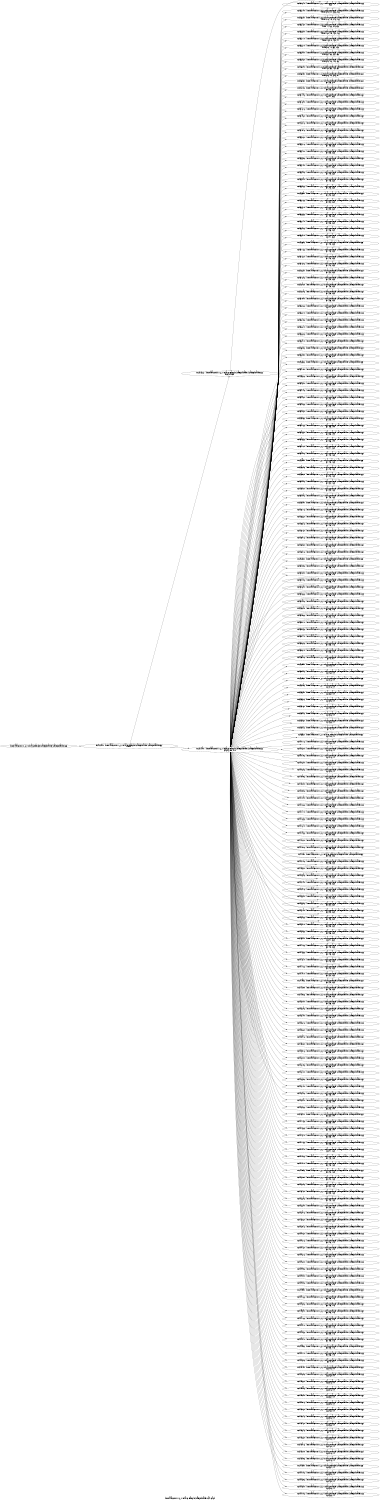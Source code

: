 digraph "/home/labaccount/11-2-17/mlsa/IG/example/SnakeAndLadder Call Graph" {
	graph [dpi=300
		rankdir=LR
		size="7.5, 10"
		label="/home/labaccount/11-2-17/mlsa/IG/example/SnakeAndLadder Call Graph"
	];

	Node0x636370238 [shape=oval, label="/home/labaccount/11-2-17/mlsa/IG/example/SnakeAndLadder/SnakeAndLadder.cpp"];
	Node0x527060824 [shape=oval, label="0x2922b90. (/home/labaccount/11-2-17/mlsa/IG/example/SnakeAndLadder/SnakeAndLadder.cpp)\nsohaib()"];
	Node0x636370238 -> Node0x527060824;
	Node0x557708556 [shape=oval, label="0x2924228. (/home/labaccount/11-2-17/mlsa/IG/example/SnakeAndLadder/SnakeAndLadder.cpp)\ndice::rolldice()"];
	Node0x527060824 -> Node0x557708556;
	Node0x259732810 [shape=oval, label="0x29244a0. (/home/labaccount/11-2-17/mlsa/IG/example/SnakeAndLadder/SnakeAndLadder.cpp)\ngraph(y, one, two)"];
	Node0x527060824 -> Node0x259732810;
	Node0x995290322 [shape=oval, label="0x2920840. (/home/labaccount/11-2-17/mlsa/IG/example/SnakeAndLadder/SnakeAndLadder.cpp)\nrand()"];
	Node0x557708556 -> Node0x995290322;
	Node0x906718683 [shape=oval, label="0x2933190. (/home/labaccount/11-2-17/mlsa/IG/example/SnakeAndLadder/SnakeAndLadder.cpp)\nladder(392, 214, 566, 286)"];
	Node0x259732810 -> Node0x906718683;
	Node0x979645021 [shape=oval, label="0x29332f0. (/home/labaccount/11-2-17/mlsa/IG/example/SnakeAndLadder/SnakeAndLadder.cpp)\nladder(218, 142, 276, 166)"];
	Node0x259732810 -> Node0x979645021;
	Node0x909037466 [shape=oval, label="0x2933450. (/home/labaccount/11-2-17/mlsa/IG/example/SnakeAndLadder/SnakeAndLadder.cpp)\nladder(44, 166, 218, 238)"];
	Node0x259732810 -> Node0x909037466;
	Node0x476818116 [shape=oval, label="0x29335b0. (/home/labaccount/11-2-17/mlsa/IG/example/SnakeAndLadder/SnakeAndLadder.cpp)\nladder(160, 190, 450, 166)"];
	Node0x259732810 -> Node0x476818116;
	Node0x344662174 [shape=oval, label="0x2933710. (/home/labaccount/11-2-17/mlsa/IG/example/SnakeAndLadder/SnakeAndLadder.cpp)\nladder(450, 70, 450, 94)"];
	Node0x259732810 -> Node0x344662174;
	Node0x466825714 [shape=oval, label="0x2933870. (/home/labaccount/11-2-17/mlsa/IG/example/SnakeAndLadder/SnakeAndLadder.cpp)\nsnake(508, 70, 556, 238)"];
	Node0x259732810 -> Node0x466825714;
	Node0x541271911 [shape=oval, label="0x29339d0. (/home/labaccount/11-2-17/mlsa/IG/example/SnakeAndLadder/SnakeAndLadder.cpp)\nsnake(334, 166, 334, 238)"];
	Node0x259732810 -> Node0x541271911;
	Node0x332335239 [shape=oval, label="0x2933b30. (/home/labaccount/11-2-17/mlsa/IG/example/SnakeAndLadder/SnakeAndLadder.cpp)\nsnake(392, 118, 102, 166)"];
	Node0x259732810 -> Node0x332335239;
	Node0x522035589 [shape=oval, label="0x2933c90. (/home/labaccount/11-2-17/mlsa/IG/example/SnakeAndLadder/SnakeAndLadder.cpp)\nsnake(450, 238, 160, 262)"];
	Node0x259732810 -> Node0x522035589;
	Node0x917260714 [shape=oval, label="0x2933df0. (/home/labaccount/11-2-17/mlsa/IG/example/SnakeAndLadder/SnakeAndLadder.cpp)\nsnake(508, 142, 508, 214)"];
	Node0x259732810 -> Node0x917260714;
	Node0x621107459 [shape=oval, label="0x2933f50. (/home/labaccount/11-2-17/mlsa/IG/example/SnakeAndLadder/SnakeAndLadder.cpp)\ncp1(515, 310)"];
	Node0x259732810 -> Node0x621107459;
	Node0x121032026 [shape=oval, label="0x29341f8. (/home/labaccount/11-2-17/mlsa/IG/example/SnakeAndLadder/SnakeAndLadder.cpp)\ncp2(515, 330)"];
	Node0x259732810 -> Node0x121032026;
	Node0x315364304 [shape=oval, label="0x29344a8. (/home/labaccount/11-2-17/mlsa/IG/example/SnakeAndLadder/SnakeAndLadder.cpp)\ncp1(44, 286)"];
	Node0x259732810 -> Node0x315364304;
	Node0x916428320 [shape=oval, label="0x2934690. (/home/labaccount/11-2-17/mlsa/IG/example/SnakeAndLadder/SnakeAndLadder.cpp)\ncp1(102, 286)"];
	Node0x259732810 -> Node0x916428320;
	Node0x314121143 [shape=oval, label="0x2934878. (/home/labaccount/11-2-17/mlsa/IG/example/SnakeAndLadder/SnakeAndLadder.cpp)\ncp1(160, 286)"];
	Node0x259732810 -> Node0x314121143;
	Node0x970849661 [shape=oval, label="0x2934a60. (/home/labaccount/11-2-17/mlsa/IG/example/SnakeAndLadder/SnakeAndLadder.cpp)\ncp1(218, 286)"];
	Node0x259732810 -> Node0x970849661;
	Node0x116936266 [shape=oval, label="0x2934c48. (/home/labaccount/11-2-17/mlsa/IG/example/SnakeAndLadder/SnakeAndLadder.cpp)\ncp1(276, 286)"];
	Node0x259732810 -> Node0x116936266;
	Node0x635147504 [shape=oval, label="0x2934e48. (/home/labaccount/11-2-17/mlsa/IG/example/SnakeAndLadder/SnakeAndLadder.cpp)\ncp1(334, 286)"];
	Node0x259732810 -> Node0x635147504;
	Node0x801978216 [shape=oval, label="0x2935030. (/home/labaccount/11-2-17/mlsa/IG/example/SnakeAndLadder/SnakeAndLadder.cpp)\ncp1(392, 286)"];
	Node0x259732810 -> Node0x801978216;
	Node0x856108059 [shape=oval, label="0x2935218. (/home/labaccount/11-2-17/mlsa/IG/example/SnakeAndLadder/SnakeAndLadder.cpp)\ncp1(450, 286)"];
	Node0x259732810 -> Node0x856108059;
	Node0x516339700 [shape=oval, label="0x2935400. (/home/labaccount/11-2-17/mlsa/IG/example/SnakeAndLadder/SnakeAndLadder.cpp)\ncp1(508, 286)"];
	Node0x259732810 -> Node0x516339700;
	Node0x591946267 [shape=oval, label="0x29355e8. (/home/labaccount/11-2-17/mlsa/IG/example/SnakeAndLadder/SnakeAndLadder.cpp)\ncp1(566, 286)"];
	Node0x259732810 -> Node0x591946267;
	Node0x605055007 [shape=oval, label="0x29357d0. (/home/labaccount/11-2-17/mlsa/IG/example/SnakeAndLadder/SnakeAndLadder.cpp)\ncp1(44, 262)"];
	Node0x259732810 -> Node0x605055007;
	Node0x101576878 [shape=oval, label="0x29359b8. (/home/labaccount/11-2-17/mlsa/IG/example/SnakeAndLadder/SnakeAndLadder.cpp)\ncp1(102, 262)"];
	Node0x259732810 -> Node0x101576878;
	Node0x334626942 [shape=oval, label="0x2935ba0. (/home/labaccount/11-2-17/mlsa/IG/example/SnakeAndLadder/SnakeAndLadder.cpp)\ncp1(160, 262)"];
	Node0x259732810 -> Node0x334626942;
	Node0x690766842 [shape=oval, label="0x2935d88. (/home/labaccount/11-2-17/mlsa/IG/example/SnakeAndLadder/SnakeAndLadder.cpp)\ncp1(218, 262)"];
	Node0x259732810 -> Node0x690766842;
	Node0x933218533 [shape=oval, label="0x2935fa0. (/home/labaccount/11-2-17/mlsa/IG/example/SnakeAndLadder/SnakeAndLadder.cpp)\ncp1(276, 262)"];
	Node0x259732810 -> Node0x933218533;
	Node0x473559044 [shape=oval, label="0x2936188. (/home/labaccount/11-2-17/mlsa/IG/example/SnakeAndLadder/SnakeAndLadder.cpp)\ncp1(334, 262)"];
	Node0x259732810 -> Node0x473559044;
	Node0x680297861 [shape=oval, label="0x2936370. (/home/labaccount/11-2-17/mlsa/IG/example/SnakeAndLadder/SnakeAndLadder.cpp)\ncp1(392, 262)"];
	Node0x259732810 -> Node0x680297861;
	Node0x517685481 [shape=oval, label="0x2936558. (/home/labaccount/11-2-17/mlsa/IG/example/SnakeAndLadder/SnakeAndLadder.cpp)\ncp1(450, 262)"];
	Node0x259732810 -> Node0x517685481;
	Node0x554219882 [shape=oval, label="0x2936740. (/home/labaccount/11-2-17/mlsa/IG/example/SnakeAndLadder/SnakeAndLadder.cpp)\ncp1(508, 262)"];
	Node0x259732810 -> Node0x554219882;
	Node0x523691705 [shape=oval, label="0x2936928. (/home/labaccount/11-2-17/mlsa/IG/example/SnakeAndLadder/SnakeAndLadder.cpp)\ncp1(566, 262)"];
	Node0x259732810 -> Node0x523691705;
	Node0x154022421 [shape=oval, label="0x2936b10. (/home/labaccount/11-2-17/mlsa/IG/example/SnakeAndLadder/SnakeAndLadder.cpp)\ncp1(44, 238)"];
	Node0x259732810 -> Node0x154022421;
	Node0x754359404 [shape=oval, label="0x2936cf8. (/home/labaccount/11-2-17/mlsa/IG/example/SnakeAndLadder/SnakeAndLadder.cpp)\ncp1(102, 238)"];
	Node0x259732810 -> Node0x754359404;
	Node0x961395789 [shape=oval, label="0x2937138. (/home/labaccount/11-2-17/mlsa/IG/example/SnakeAndLadder/SnakeAndLadder.cpp)\ncp1(160, 238)"];
	Node0x259732810 -> Node0x961395789;
	Node0x233802592 [shape=oval, label="0x2937320. (/home/labaccount/11-2-17/mlsa/IG/example/SnakeAndLadder/SnakeAndLadder.cpp)\ncp1(218, 238)"];
	Node0x259732810 -> Node0x233802592;
	Node0x509064084 [shape=oval, label="0x2937508. (/home/labaccount/11-2-17/mlsa/IG/example/SnakeAndLadder/SnakeAndLadder.cpp)\ncp1(276, 238)"];
	Node0x259732810 -> Node0x509064084;
	Node0x416022588 [shape=oval, label="0x29376f0. (/home/labaccount/11-2-17/mlsa/IG/example/SnakeAndLadder/SnakeAndLadder.cpp)\ncp1(334, 238)"];
	Node0x259732810 -> Node0x416022588;
	Node0x419411574 [shape=oval, label="0x29378d8. (/home/labaccount/11-2-17/mlsa/IG/example/SnakeAndLadder/SnakeAndLadder.cpp)\ncp1(392, 238)"];
	Node0x259732810 -> Node0x419411574;
	Node0x613190354 [shape=oval, label="0x2937ac0. (/home/labaccount/11-2-17/mlsa/IG/example/SnakeAndLadder/SnakeAndLadder.cpp)\ncp1(450, 238)"];
	Node0x259732810 -> Node0x613190354;
	Node0x130081862 [shape=oval, label="0x2937ca8. (/home/labaccount/11-2-17/mlsa/IG/example/SnakeAndLadder/SnakeAndLadder.cpp)\ncp1(508, 238)"];
	Node0x259732810 -> Node0x130081862;
	Node0x481063063 [shape=oval, label="0x2937e90. (/home/labaccount/11-2-17/mlsa/IG/example/SnakeAndLadder/SnakeAndLadder.cpp)\ncp1(566, 238)"];
	Node0x259732810 -> Node0x481063063;
	Node0x242574535 [shape=oval, label="0x2938088. (/home/labaccount/11-2-17/mlsa/IG/example/SnakeAndLadder/SnakeAndLadder.cpp)\ncp1(44, 214)"];
	Node0x259732810 -> Node0x242574535;
	Node0x845558742 [shape=oval, label="0x2938270. (/home/labaccount/11-2-17/mlsa/IG/example/SnakeAndLadder/SnakeAndLadder.cpp)\ncp1(102, 214)"];
	Node0x259732810 -> Node0x845558742;
	Node0x244070376 [shape=oval, label="0x2938458. (/home/labaccount/11-2-17/mlsa/IG/example/SnakeAndLadder/SnakeAndLadder.cpp)\ncp1(160, 214)"];
	Node0x259732810 -> Node0x244070376;
	Node0x759612516 [shape=oval, label="0x2938640. (/home/labaccount/11-2-17/mlsa/IG/example/SnakeAndLadder/SnakeAndLadder.cpp)\ncp1(218, 214)"];
	Node0x259732810 -> Node0x759612516;
	Node0x332117933 [shape=oval, label="0x2938828. (/home/labaccount/11-2-17/mlsa/IG/example/SnakeAndLadder/SnakeAndLadder.cpp)\ncp1(276, 214)"];
	Node0x259732810 -> Node0x332117933;
	Node0x450652843 [shape=oval, label="0x2938a10. (/home/labaccount/11-2-17/mlsa/IG/example/SnakeAndLadder/SnakeAndLadder.cpp)\ncp1(334, 214)"];
	Node0x259732810 -> Node0x450652843;
	Node0x532328949 [shape=oval, label="0x2938bf8. (/home/labaccount/11-2-17/mlsa/IG/example/SnakeAndLadder/SnakeAndLadder.cpp)\ncp1(392, 214)"];
	Node0x259732810 -> Node0x532328949;
	Node0x538664021 [shape=oval, label="0x2938de0. (/home/labaccount/11-2-17/mlsa/IG/example/SnakeAndLadder/SnakeAndLadder.cpp)\ncp1(450, 214)"];
	Node0x259732810 -> Node0x538664021;
	Node0x351038092 [shape=oval, label="0x2938fc8. (/home/labaccount/11-2-17/mlsa/IG/example/SnakeAndLadder/SnakeAndLadder.cpp)\ncp1(508, 214)"];
	Node0x259732810 -> Node0x351038092;
	Node0x718531387 [shape=oval, label="0x29391e0. (/home/labaccount/11-2-17/mlsa/IG/example/SnakeAndLadder/SnakeAndLadder.cpp)\ncp1(566, 214)"];
	Node0x259732810 -> Node0x718531387;
	Node0x694225776 [shape=oval, label="0x29393c8. (/home/labaccount/11-2-17/mlsa/IG/example/SnakeAndLadder/SnakeAndLadder.cpp)\ncp1(44, 190)"];
	Node0x259732810 -> Node0x694225776;
	Node0x684657808 [shape=oval, label="0x29395b0. (/home/labaccount/11-2-17/mlsa/IG/example/SnakeAndLadder/SnakeAndLadder.cpp)\ncp1(102, 190)"];
	Node0x259732810 -> Node0x684657808;
	Node0x414919856 [shape=oval, label="0x2939798. (/home/labaccount/11-2-17/mlsa/IG/example/SnakeAndLadder/SnakeAndLadder.cpp)\ncp1(160, 190)"];
	Node0x259732810 -> Node0x414919856;
	Node0x273050299 [shape=oval, label="0x2939980. (/home/labaccount/11-2-17/mlsa/IG/example/SnakeAndLadder/SnakeAndLadder.cpp)\ncp1(218, 190)"];
	Node0x259732810 -> Node0x273050299;
	Node0x708923020 [shape=oval, label="0x2939b68. (/home/labaccount/11-2-17/mlsa/IG/example/SnakeAndLadder/SnakeAndLadder.cpp)\ncp1(276, 190)"];
	Node0x259732810 -> Node0x708923020;
	Node0x677328244 [shape=oval, label="0x2939d50. (/home/labaccount/11-2-17/mlsa/IG/example/SnakeAndLadder/SnakeAndLadder.cpp)\ncp1(334, 190)"];
	Node0x259732810 -> Node0x677328244;
	Node0x434712278 [shape=oval, label="0x2939f38. (/home/labaccount/11-2-17/mlsa/IG/example/SnakeAndLadder/SnakeAndLadder.cpp)\ncp1(392, 190)"];
	Node0x259732810 -> Node0x434712278;
	Node0x576185093 [shape=oval, label="0x293a168. (/home/labaccount/11-2-17/mlsa/IG/example/SnakeAndLadder/SnakeAndLadder.cpp)\ncp1(450, 190)"];
	Node0x259732810 -> Node0x576185093;
	Node0x833089935 [shape=oval, label="0x293a350. (/home/labaccount/11-2-17/mlsa/IG/example/SnakeAndLadder/SnakeAndLadder.cpp)\ncp1(508, 190)"];
	Node0x259732810 -> Node0x833089935;
	Node0x166362002 [shape=oval, label="0x293a538. (/home/labaccount/11-2-17/mlsa/IG/example/SnakeAndLadder/SnakeAndLadder.cpp)\ncp1(566, 190)"];
	Node0x259732810 -> Node0x166362002;
	Node0x679797477 [shape=oval, label="0x293a720. (/home/labaccount/11-2-17/mlsa/IG/example/SnakeAndLadder/SnakeAndLadder.cpp)\ncp1(44, 166)"];
	Node0x259732810 -> Node0x679797477;
	Node0x261831105 [shape=oval, label="0x293a908. (/home/labaccount/11-2-17/mlsa/IG/example/SnakeAndLadder/SnakeAndLadder.cpp)\ncp1(102, 166)"];
	Node0x259732810 -> Node0x261831105;
	Node0x678639866 [shape=oval, label="0x293aaf0. (/home/labaccount/11-2-17/mlsa/IG/example/SnakeAndLadder/SnakeAndLadder.cpp)\ncp1(160, 166)"];
	Node0x259732810 -> Node0x678639866;
	Node0x771474924 [shape=oval, label="0x293acd8. (/home/labaccount/11-2-17/mlsa/IG/example/SnakeAndLadder/SnakeAndLadder.cpp)\ncp1(218, 166)"];
	Node0x259732810 -> Node0x771474924;
	Node0x359261469 [shape=oval, label="0x293aec0. (/home/labaccount/11-2-17/mlsa/IG/example/SnakeAndLadder/SnakeAndLadder.cpp)\ncp1(276, 166)"];
	Node0x259732810 -> Node0x359261469;
	Node0x576899221 [shape=oval, label="0x293b9d8. (/home/labaccount/11-2-17/mlsa/IG/example/SnakeAndLadder/SnakeAndLadder.cpp)\ncp1(334, 166)"];
	Node0x259732810 -> Node0x576899221;
	Node0x858000790 [shape=oval, label="0x293bbc0. (/home/labaccount/11-2-17/mlsa/IG/example/SnakeAndLadder/SnakeAndLadder.cpp)\ncp1(392, 166)"];
	Node0x259732810 -> Node0x858000790;
	Node0x592861230 [shape=oval, label="0x293bda8. (/home/labaccount/11-2-17/mlsa/IG/example/SnakeAndLadder/SnakeAndLadder.cpp)\ncp1(450, 166)"];
	Node0x259732810 -> Node0x592861230;
	Node0x673832166 [shape=oval, label="0x293bf90. (/home/labaccount/11-2-17/mlsa/IG/example/SnakeAndLadder/SnakeAndLadder.cpp)\ncp1(508, 166)"];
	Node0x259732810 -> Node0x673832166;
	Node0x235474259 [shape=oval, label="0x293c178. (/home/labaccount/11-2-17/mlsa/IG/example/SnakeAndLadder/SnakeAndLadder.cpp)\ncp1(566, 166)"];
	Node0x259732810 -> Node0x235474259;
	Node0x115690784 [shape=oval, label="0x293c360. (/home/labaccount/11-2-17/mlsa/IG/example/SnakeAndLadder/SnakeAndLadder.cpp)\ncp1(44, 142)"];
	Node0x259732810 -> Node0x115690784;
	Node0x613764309 [shape=oval, label="0x293c548. (/home/labaccount/11-2-17/mlsa/IG/example/SnakeAndLadder/SnakeAndLadder.cpp)\ncp1(102, 142)"];
	Node0x259732810 -> Node0x613764309;
	Node0x311924194 [shape=oval, label="0x293c730. (/home/labaccount/11-2-17/mlsa/IG/example/SnakeAndLadder/SnakeAndLadder.cpp)\ncp1(160, 142)"];
	Node0x259732810 -> Node0x311924194;
	Node0x304247973 [shape=oval, label="0x293c918. (/home/labaccount/11-2-17/mlsa/IG/example/SnakeAndLadder/SnakeAndLadder.cpp)\ncp1(218, 142)"];
	Node0x259732810 -> Node0x304247973;
	Node0x576197164 [shape=oval, label="0x293cb30. (/home/labaccount/11-2-17/mlsa/IG/example/SnakeAndLadder/SnakeAndLadder.cpp)\ncp1(276, 142)"];
	Node0x259732810 -> Node0x576197164;
	Node0x702219464 [shape=oval, label="0x293cd18. (/home/labaccount/11-2-17/mlsa/IG/example/SnakeAndLadder/SnakeAndLadder.cpp)\ncp1(334, 142)"];
	Node0x259732810 -> Node0x702219464;
	Node0x223278752 [shape=oval, label="0x293cf00. (/home/labaccount/11-2-17/mlsa/IG/example/SnakeAndLadder/SnakeAndLadder.cpp)\ncp1(392, 142)"];
	Node0x259732810 -> Node0x223278752;
	Node0x686016059 [shape=oval, label="0x293d0e8. (/home/labaccount/11-2-17/mlsa/IG/example/SnakeAndLadder/SnakeAndLadder.cpp)\ncp1(450, 142)"];
	Node0x259732810 -> Node0x686016059;
	Node0x920240986 [shape=oval, label="0x293d2d0. (/home/labaccount/11-2-17/mlsa/IG/example/SnakeAndLadder/SnakeAndLadder.cpp)\ncp1(508, 142)"];
	Node0x259732810 -> Node0x920240986;
	Node0x297941312 [shape=oval, label="0x293d4b8. (/home/labaccount/11-2-17/mlsa/IG/example/SnakeAndLadder/SnakeAndLadder.cpp)\ncp1(566, 142)"];
	Node0x259732810 -> Node0x297941312;
	Node0x794934741 [shape=oval, label="0x293d6a0. (/home/labaccount/11-2-17/mlsa/IG/example/SnakeAndLadder/SnakeAndLadder.cpp)\ncp1(44, 118)"];
	Node0x259732810 -> Node0x794934741;
	Node0x428892895 [shape=oval, label="0x293d888. (/home/labaccount/11-2-17/mlsa/IG/example/SnakeAndLadder/SnakeAndLadder.cpp)\ncp1(102, 118)"];
	Node0x259732810 -> Node0x428892895;
	Node0x870766881 [shape=oval, label="0x293dab8. (/home/labaccount/11-2-17/mlsa/IG/example/SnakeAndLadder/SnakeAndLadder.cpp)\ncp1(160, 118)"];
	Node0x259732810 -> Node0x870766881;
	Node0x603043400 [shape=oval, label="0x293dca0. (/home/labaccount/11-2-17/mlsa/IG/example/SnakeAndLadder/SnakeAndLadder.cpp)\ncp1(218, 118)"];
	Node0x259732810 -> Node0x603043400;
	Node0x756807425 [shape=oval, label="0x293de88. (/home/labaccount/11-2-17/mlsa/IG/example/SnakeAndLadder/SnakeAndLadder.cpp)\ncp1(276, 118)"];
	Node0x259732810 -> Node0x756807425;
	Node0x659331758 [shape=oval, label="0x293e070. (/home/labaccount/11-2-17/mlsa/IG/example/SnakeAndLadder/SnakeAndLadder.cpp)\ncp1(334, 118)"];
	Node0x259732810 -> Node0x659331758;
	Node0x391915436 [shape=oval, label="0x293e258. (/home/labaccount/11-2-17/mlsa/IG/example/SnakeAndLadder/SnakeAndLadder.cpp)\ncp1(392, 118)"];
	Node0x259732810 -> Node0x391915436;
	Node0x611724699 [shape=oval, label="0x293e440. (/home/labaccount/11-2-17/mlsa/IG/example/SnakeAndLadder/SnakeAndLadder.cpp)\ncp1(450, 118)"];
	Node0x259732810 -> Node0x611724699;
	Node0x395058388 [shape=oval, label="0x293e628. (/home/labaccount/11-2-17/mlsa/IG/example/SnakeAndLadder/SnakeAndLadder.cpp)\ncp1(508, 118)"];
	Node0x259732810 -> Node0x395058388;
	Node0x112591290 [shape=oval, label="0x293e810. (/home/labaccount/11-2-17/mlsa/IG/example/SnakeAndLadder/SnakeAndLadder.cpp)\ncp1(566, 118)"];
	Node0x259732810 -> Node0x112591290;
	Node0x849914899 [shape=oval, label="0x293ea08. (/home/labaccount/11-2-17/mlsa/IG/example/SnakeAndLadder/SnakeAndLadder.cpp)\ncp1(44, 94)"];
	Node0x259732810 -> Node0x849914899;
	Node0x565083554 [shape=oval, label="0x293ebf0. (/home/labaccount/11-2-17/mlsa/IG/example/SnakeAndLadder/SnakeAndLadder.cpp)\ncp1(102, 94)"];
	Node0x259732810 -> Node0x565083554;
	Node0x881731546 [shape=oval, label="0x293edd8. (/home/labaccount/11-2-17/mlsa/IG/example/SnakeAndLadder/SnakeAndLadder.cpp)\ncp1(160, 94)"];
	Node0x259732810 -> Node0x881731546;
	Node0x525047688 [shape=oval, label="0x293efc0. (/home/labaccount/11-2-17/mlsa/IG/example/SnakeAndLadder/SnakeAndLadder.cpp)\ncp1(218, 94)"];
	Node0x259732810 -> Node0x525047688;
	Node0x715498134 [shape=oval, label="0x293f1a8. (/home/labaccount/11-2-17/mlsa/IG/example/SnakeAndLadder/SnakeAndLadder.cpp)\ncp1(276, 94)"];
	Node0x259732810 -> Node0x715498134;
	Node0x308975770 [shape=oval, label="0x293f390. (/home/labaccount/11-2-17/mlsa/IG/example/SnakeAndLadder/SnakeAndLadder.cpp)\ncp1(334, 94)"];
	Node0x259732810 -> Node0x308975770;
	Node0x169336043 [shape=oval, label="0x293f578. (/home/labaccount/11-2-17/mlsa/IG/example/SnakeAndLadder/SnakeAndLadder.cpp)\ncp1(392, 94)"];
	Node0x259732810 -> Node0x169336043;
	Node0x919754336 [shape=oval, label="0x293f760. (/home/labaccount/11-2-17/mlsa/IG/example/SnakeAndLadder/SnakeAndLadder.cpp)\ncp1(450, 94)"];
	Node0x259732810 -> Node0x919754336;
	Node0x836987871 [shape=oval, label="0x293f948. (/home/labaccount/11-2-17/mlsa/IG/example/SnakeAndLadder/SnakeAndLadder.cpp)\ncp1(508, 94)"];
	Node0x259732810 -> Node0x836987871;
	Node0x979380944 [shape=oval, label="0x293fb60. (/home/labaccount/11-2-17/mlsa/IG/example/SnakeAndLadder/SnakeAndLadder.cpp)\ncp1(566, 94)"];
	Node0x259732810 -> Node0x979380944;
	Node0x638095256 [shape=oval, label="0x293fd48. (/home/labaccount/11-2-17/mlsa/IG/example/SnakeAndLadder/SnakeAndLadder.cpp)\ncp1(44, 70)"];
	Node0x259732810 -> Node0x638095256;
	Node0x150321174 [shape=oval, label="0x293ff30. (/home/labaccount/11-2-17/mlsa/IG/example/SnakeAndLadder/SnakeAndLadder.cpp)\ncp1(102, 70)"];
	Node0x259732810 -> Node0x150321174;
	Node0x648726348 [shape=oval, label="0x2940118. (/home/labaccount/11-2-17/mlsa/IG/example/SnakeAndLadder/SnakeAndLadder.cpp)\ncp1(160, 70)"];
	Node0x259732810 -> Node0x648726348;
	Node0x392538029 [shape=oval, label="0x2940300. (/home/labaccount/11-2-17/mlsa/IG/example/SnakeAndLadder/SnakeAndLadder.cpp)\ncp1(218, 70)"];
	Node0x259732810 -> Node0x392538029;
	Node0x553619289 [shape=oval, label="0x29404e8. (/home/labaccount/11-2-17/mlsa/IG/example/SnakeAndLadder/SnakeAndLadder.cpp)\ncp1(276, 70)"];
	Node0x259732810 -> Node0x553619289;
	Node0x978091764 [shape=oval, label="0x29406d0. (/home/labaccount/11-2-17/mlsa/IG/example/SnakeAndLadder/SnakeAndLadder.cpp)\ncp1(334, 70)"];
	Node0x259732810 -> Node0x978091764;
	Node0x868627257 [shape=oval, label="0x29408b8. (/home/labaccount/11-2-17/mlsa/IG/example/SnakeAndLadder/SnakeAndLadder.cpp)\ncp1(392, 70)"];
	Node0x259732810 -> Node0x868627257;
	Node0x117426217 [shape=oval, label="0x2940ae8. (/home/labaccount/11-2-17/mlsa/IG/example/SnakeAndLadder/SnakeAndLadder.cpp)\ncp1(450, 70)"];
	Node0x259732810 -> Node0x117426217;
	Node0x507440477 [shape=oval, label="0x2940cd0. (/home/labaccount/11-2-17/mlsa/IG/example/SnakeAndLadder/SnakeAndLadder.cpp)\ncp1(508, 70)"];
	Node0x259732810 -> Node0x507440477;
	Node0x346389601 [shape=oval, label="0x2940eb8. (/home/labaccount/11-2-17/mlsa/IG/example/SnakeAndLadder/SnakeAndLadder.cpp)\ncp1(566, 70)"];
	Node0x259732810 -> Node0x346389601;
	Node0x846350143 [shape=oval, label="0x29410a0. (/home/labaccount/11-2-17/mlsa/IG/example/SnakeAndLadder/SnakeAndLadder.cpp)\ncp2(44, 286)"];
	Node0x259732810 -> Node0x846350143;
	Node0x388765244 [shape=oval, label="0x2941288. (/home/labaccount/11-2-17/mlsa/IG/example/SnakeAndLadder/SnakeAndLadder.cpp)\ncp2(102, 286)"];
	Node0x259732810 -> Node0x388765244;
	Node0x363225061 [shape=oval, label="0x2941470. (/home/labaccount/11-2-17/mlsa/IG/example/SnakeAndLadder/SnakeAndLadder.cpp)\ncp2(160, 286)"];
	Node0x259732810 -> Node0x363225061;
	Node0x568454607 [shape=oval, label="0x2941658. (/home/labaccount/11-2-17/mlsa/IG/example/SnakeAndLadder/SnakeAndLadder.cpp)\ncp2(218, 286)"];
	Node0x259732810 -> Node0x568454607;
	Node0x981108371 [shape=oval, label="0x2941840. (/home/labaccount/11-2-17/mlsa/IG/example/SnakeAndLadder/SnakeAndLadder.cpp)\ncp2(276, 286)"];
	Node0x259732810 -> Node0x981108371;
	Node0x903822161 [shape=oval, label="0x2941a38. (/home/labaccount/11-2-17/mlsa/IG/example/SnakeAndLadder/SnakeAndLadder.cpp)\ncp2(334, 286)"];
	Node0x259732810 -> Node0x903822161;
	Node0x814533792 [shape=oval, label="0x2941c20. (/home/labaccount/11-2-17/mlsa/IG/example/SnakeAndLadder/SnakeAndLadder.cpp)\ncp2(392, 286)"];
	Node0x259732810 -> Node0x814533792;
	Node0x825730532 [shape=oval, label="0x2941e08. (/home/labaccount/11-2-17/mlsa/IG/example/SnakeAndLadder/SnakeAndLadder.cpp)\ncp2(450, 286)"];
	Node0x259732810 -> Node0x825730532;
	Node0x631526936 [shape=oval, label="0x2941ff0. (/home/labaccount/11-2-17/mlsa/IG/example/SnakeAndLadder/SnakeAndLadder.cpp)\ncp2(508, 286)"];
	Node0x259732810 -> Node0x631526936;
	Node0x163792655 [shape=oval, label="0x29421d8. (/home/labaccount/11-2-17/mlsa/IG/example/SnakeAndLadder/SnakeAndLadder.cpp)\ncp2(566, 286)"];
	Node0x259732810 -> Node0x163792655;
	Node0x823016110 [shape=oval, label="0x29423c0. (/home/labaccount/11-2-17/mlsa/IG/example/SnakeAndLadder/SnakeAndLadder.cpp)\ncp2(44, 262)"];
	Node0x259732810 -> Node0x823016110;
	Node0x120331589 [shape=oval, label="0x29425a8. (/home/labaccount/11-2-17/mlsa/IG/example/SnakeAndLadder/SnakeAndLadder.cpp)\ncp2(102, 262)"];
	Node0x259732810 -> Node0x120331589;
	Node0x801950298 [shape=oval, label="0x2942790. (/home/labaccount/11-2-17/mlsa/IG/example/SnakeAndLadder/SnakeAndLadder.cpp)\ncp2(160, 262)"];
	Node0x259732810 -> Node0x801950298;
	Node0x234323958 [shape=oval, label="0x2942978. (/home/labaccount/11-2-17/mlsa/IG/example/SnakeAndLadder/SnakeAndLadder.cpp)\ncp2(218, 262)"];
	Node0x259732810 -> Node0x234323958;
	Node0x315411985 [shape=oval, label="0x29433d0. (/home/labaccount/11-2-17/mlsa/IG/example/SnakeAndLadder/SnakeAndLadder.cpp)\ncp2(276, 262)"];
	Node0x259732810 -> Node0x315411985;
	Node0x639013725 [shape=oval, label="0x29435b8. (/home/labaccount/11-2-17/mlsa/IG/example/SnakeAndLadder/SnakeAndLadder.cpp)\ncp2(334, 262)"];
	Node0x259732810 -> Node0x639013725;
	Node0x302316714 [shape=oval, label="0x29437a0. (/home/labaccount/11-2-17/mlsa/IG/example/SnakeAndLadder/SnakeAndLadder.cpp)\ncp2(392, 262)"];
	Node0x259732810 -> Node0x302316714;
	Node0x916770081 [shape=oval, label="0x2943988. (/home/labaccount/11-2-17/mlsa/IG/example/SnakeAndLadder/SnakeAndLadder.cpp)\ncp2(450, 262)"];
	Node0x259732810 -> Node0x916770081;
	Node0x351979626 [shape=oval, label="0x2943b70. (/home/labaccount/11-2-17/mlsa/IG/example/SnakeAndLadder/SnakeAndLadder.cpp)\ncp2(508, 262)"];
	Node0x259732810 -> Node0x351979626;
	Node0x964592457 [shape=oval, label="0x2943d58. (/home/labaccount/11-2-17/mlsa/IG/example/SnakeAndLadder/SnakeAndLadder.cpp)\ncp2(566, 262)"];
	Node0x259732810 -> Node0x964592457;
	Node0x218865429 [shape=oval, label="0x2943f40. (/home/labaccount/11-2-17/mlsa/IG/example/SnakeAndLadder/SnakeAndLadder.cpp)\ncp2(44, 238)"];
	Node0x259732810 -> Node0x218865429;
	Node0x561617137 [shape=oval, label="0x2944128. (/home/labaccount/11-2-17/mlsa/IG/example/SnakeAndLadder/SnakeAndLadder.cpp)\ncp2(102, 238)"];
	Node0x259732810 -> Node0x561617137;
	Node0x678938690 [shape=oval, label="0x2944358. (/home/labaccount/11-2-17/mlsa/IG/example/SnakeAndLadder/SnakeAndLadder.cpp)\ncp2(160, 238)"];
	Node0x259732810 -> Node0x678938690;
	Node0x914830374 [shape=oval, label="0x2944540. (/home/labaccount/11-2-17/mlsa/IG/example/SnakeAndLadder/SnakeAndLadder.cpp)\ncp2(218, 238)"];
	Node0x259732810 -> Node0x914830374;
	Node0x927043026 [shape=oval, label="0x2944728. (/home/labaccount/11-2-17/mlsa/IG/example/SnakeAndLadder/SnakeAndLadder.cpp)\ncp2(276, 238)"];
	Node0x259732810 -> Node0x927043026;
	Node0x838594490 [shape=oval, label="0x2944910. (/home/labaccount/11-2-17/mlsa/IG/example/SnakeAndLadder/SnakeAndLadder.cpp)\ncp2(334, 238)"];
	Node0x259732810 -> Node0x838594490;
	Node0x419926766 [shape=oval, label="0x2944af8. (/home/labaccount/11-2-17/mlsa/IG/example/SnakeAndLadder/SnakeAndLadder.cpp)\ncp2(392, 238)"];
	Node0x259732810 -> Node0x419926766;
	Node0x535539488 [shape=oval, label="0x2944ce0. (/home/labaccount/11-2-17/mlsa/IG/example/SnakeAndLadder/SnakeAndLadder.cpp)\ncp2(450, 238)"];
	Node0x259732810 -> Node0x535539488;
	Node0x624504347 [shape=oval, label="0x2944ec8. (/home/labaccount/11-2-17/mlsa/IG/example/SnakeAndLadder/SnakeAndLadder.cpp)\ncp2(508, 238)"];
	Node0x259732810 -> Node0x624504347;
	Node0x347238545 [shape=oval, label="0x29450b0. (/home/labaccount/11-2-17/mlsa/IG/example/SnakeAndLadder/SnakeAndLadder.cpp)\ncp2(566, 238)"];
	Node0x259732810 -> Node0x347238545;
	Node0x942326998 [shape=oval, label="0x29452a8. (/home/labaccount/11-2-17/mlsa/IG/example/SnakeAndLadder/SnakeAndLadder.cpp)\ncp2(44, 214)"];
	Node0x259732810 -> Node0x942326998;
	Node0x999473793 [shape=oval, label="0x2945490. (/home/labaccount/11-2-17/mlsa/IG/example/SnakeAndLadder/SnakeAndLadder.cpp)\ncp2(102, 214)"];
	Node0x259732810 -> Node0x999473793;
	Node0x842506184 [shape=oval, label="0x2945678. (/home/labaccount/11-2-17/mlsa/IG/example/SnakeAndLadder/SnakeAndLadder.cpp)\ncp2(160, 214)"];
	Node0x259732810 -> Node0x842506184;
	Node0x494170693 [shape=oval, label="0x2945860. (/home/labaccount/11-2-17/mlsa/IG/example/SnakeAndLadder/SnakeAndLadder.cpp)\ncp2(218, 214)"];
	Node0x259732810 -> Node0x494170693;
	Node0x593110703 [shape=oval, label="0x2945a48. (/home/labaccount/11-2-17/mlsa/IG/example/SnakeAndLadder/SnakeAndLadder.cpp)\ncp2(276, 214)"];
	Node0x259732810 -> Node0x593110703;
	Node0x846966971 [shape=oval, label="0x2945c30. (/home/labaccount/11-2-17/mlsa/IG/example/SnakeAndLadder/SnakeAndLadder.cpp)\ncp2(334, 214)"];
	Node0x259732810 -> Node0x846966971;
	Node0x587951841 [shape=oval, label="0x2945e18. (/home/labaccount/11-2-17/mlsa/IG/example/SnakeAndLadder/SnakeAndLadder.cpp)\ncp2(392, 214)"];
	Node0x259732810 -> Node0x587951841;
	Node0x893648228 [shape=oval, label="0x2946000. (/home/labaccount/11-2-17/mlsa/IG/example/SnakeAndLadder/SnakeAndLadder.cpp)\ncp2(450, 214)"];
	Node0x259732810 -> Node0x893648228;
	Node0x896825639 [shape=oval, label="0x29461e8. (/home/labaccount/11-2-17/mlsa/IG/example/SnakeAndLadder/SnakeAndLadder.cpp)\ncp2(508, 214)"];
	Node0x259732810 -> Node0x896825639;
	Node0x248076852 [shape=oval, label="0x2946400. (/home/labaccount/11-2-17/mlsa/IG/example/SnakeAndLadder/SnakeAndLadder.cpp)\ncp2(566, 214)"];
	Node0x259732810 -> Node0x248076852;
	Node0x949027196 [shape=oval, label="0x29465e8. (/home/labaccount/11-2-17/mlsa/IG/example/SnakeAndLadder/SnakeAndLadder.cpp)\ncp2(44, 190)"];
	Node0x259732810 -> Node0x949027196;
	Node0x264829689 [shape=oval, label="0x29467d0. (/home/labaccount/11-2-17/mlsa/IG/example/SnakeAndLadder/SnakeAndLadder.cpp)\ncp2(102, 190)"];
	Node0x259732810 -> Node0x264829689;
	Node0x902333977 [shape=oval, label="0x29469b8. (/home/labaccount/11-2-17/mlsa/IG/example/SnakeAndLadder/SnakeAndLadder.cpp)\ncp2(160, 190)"];
	Node0x259732810 -> Node0x902333977;
	Node0x223819483 [shape=oval, label="0x2946ba0. (/home/labaccount/11-2-17/mlsa/IG/example/SnakeAndLadder/SnakeAndLadder.cpp)\ncp2(218, 190)"];
	Node0x259732810 -> Node0x223819483;
	Node0x488276372 [shape=oval, label="0x2946d88. (/home/labaccount/11-2-17/mlsa/IG/example/SnakeAndLadder/SnakeAndLadder.cpp)\ncp2(276, 190)"];
	Node0x259732810 -> Node0x488276372;
	Node0x953195605 [shape=oval, label="0x2946f70. (/home/labaccount/11-2-17/mlsa/IG/example/SnakeAndLadder/SnakeAndLadder.cpp)\ncp2(334, 190)"];
	Node0x259732810 -> Node0x953195605;
	Node0x204870255 [shape=oval, label="0x2947158. (/home/labaccount/11-2-17/mlsa/IG/example/SnakeAndLadder/SnakeAndLadder.cpp)\ncp2(392, 190)"];
	Node0x259732810 -> Node0x204870255;
	Node0x195408357 [shape=oval, label="0x2947388. (/home/labaccount/11-2-17/mlsa/IG/example/SnakeAndLadder/SnakeAndLadder.cpp)\ncp2(450, 190)"];
	Node0x259732810 -> Node0x195408357;
	Node0x769635749 [shape=oval, label="0x2947570. (/home/labaccount/11-2-17/mlsa/IG/example/SnakeAndLadder/SnakeAndLadder.cpp)\ncp2(508, 190)"];
	Node0x259732810 -> Node0x769635749;
	Node0x813695075 [shape=oval, label="0x2947758. (/home/labaccount/11-2-17/mlsa/IG/example/SnakeAndLadder/SnakeAndLadder.cpp)\ncp2(566, 190)"];
	Node0x259732810 -> Node0x813695075;
	Node0x259800785 [shape=oval, label="0x2947940. (/home/labaccount/11-2-17/mlsa/IG/example/SnakeAndLadder/SnakeAndLadder.cpp)\ncp2(44, 166)"];
	Node0x259732810 -> Node0x259800785;
	Node0x419079408 [shape=oval, label="0x2947b28. (/home/labaccount/11-2-17/mlsa/IG/example/SnakeAndLadder/SnakeAndLadder.cpp)\ncp2(102, 166)"];
	Node0x259732810 -> Node0x419079408;
	Node0x904058695 [shape=oval, label="0x2947d10. (/home/labaccount/11-2-17/mlsa/IG/example/SnakeAndLadder/SnakeAndLadder.cpp)\ncp2(160, 166)"];
	Node0x259732810 -> Node0x904058695;
	Node0x921316259 [shape=oval, label="0x2947ef8. (/home/labaccount/11-2-17/mlsa/IG/example/SnakeAndLadder/SnakeAndLadder.cpp)\ncp2(218, 166)"];
	Node0x259732810 -> Node0x921316259;
	Node0x155855565 [shape=oval, label="0x29480e0. (/home/labaccount/11-2-17/mlsa/IG/example/SnakeAndLadder/SnakeAndLadder.cpp)\ncp2(276, 166)"];
	Node0x259732810 -> Node0x155855565;
	Node0x658067987 [shape=oval, label="0x29482d8. (/home/labaccount/11-2-17/mlsa/IG/example/SnakeAndLadder/SnakeAndLadder.cpp)\ncp2(334, 166)"];
	Node0x259732810 -> Node0x658067987;
	Node0x585119772 [shape=oval, label="0x29484c0. (/home/labaccount/11-2-17/mlsa/IG/example/SnakeAndLadder/SnakeAndLadder.cpp)\ncp2(392, 166)"];
	Node0x259732810 -> Node0x585119772;
	Node0x471636195 [shape=oval, label="0x29486a8. (/home/labaccount/11-2-17/mlsa/IG/example/SnakeAndLadder/SnakeAndLadder.cpp)\ncp2(450, 166)"];
	Node0x259732810 -> Node0x471636195;
	Node0x439115590 [shape=oval, label="0x2948890. (/home/labaccount/11-2-17/mlsa/IG/example/SnakeAndLadder/SnakeAndLadder.cpp)\ncp2(508, 166)"];
	Node0x259732810 -> Node0x439115590;
	Node0x612139599 [shape=oval, label="0x2948a78. (/home/labaccount/11-2-17/mlsa/IG/example/SnakeAndLadder/SnakeAndLadder.cpp)\ncp2(566, 166)"];
	Node0x259732810 -> Node0x612139599;
	Node0x982574703 [shape=oval, label="0x2948c60. (/home/labaccount/11-2-17/mlsa/IG/example/SnakeAndLadder/SnakeAndLadder.cpp)\ncp2(44, 142)"];
	Node0x259732810 -> Node0x982574703;
	Node0x847767135 [shape=oval, label="0x2948e48. (/home/labaccount/11-2-17/mlsa/IG/example/SnakeAndLadder/SnakeAndLadder.cpp)\ncp2(102, 142)"];
	Node0x259732810 -> Node0x847767135;
	Node0x521893042 [shape=oval, label="0x2949030. (/home/labaccount/11-2-17/mlsa/IG/example/SnakeAndLadder/SnakeAndLadder.cpp)\ncp2(160, 142)"];
	Node0x259732810 -> Node0x521893042;
	Node0x837002339 [shape=oval, label="0x2949218. (/home/labaccount/11-2-17/mlsa/IG/example/SnakeAndLadder/SnakeAndLadder.cpp)\ncp2(218, 142)"];
	Node0x259732810 -> Node0x837002339;
	Node0x349109624 [shape=oval, label="0x2949430. (/home/labaccount/11-2-17/mlsa/IG/example/SnakeAndLadder/SnakeAndLadder.cpp)\ncp2(276, 142)"];
	Node0x259732810 -> Node0x349109624;
	Node0x552135545 [shape=oval, label="0x2949618. (/home/labaccount/11-2-17/mlsa/IG/example/SnakeAndLadder/SnakeAndLadder.cpp)\ncp2(334, 142)"];
	Node0x259732810 -> Node0x552135545;
	Node0x403007219 [shape=oval, label="0x2949800. (/home/labaccount/11-2-17/mlsa/IG/example/SnakeAndLadder/SnakeAndLadder.cpp)\ncp2(392, 142)"];
	Node0x259732810 -> Node0x403007219;
	Node0x653161347 [shape=oval, label="0x29499e8. (/home/labaccount/11-2-17/mlsa/IG/example/SnakeAndLadder/SnakeAndLadder.cpp)\ncp2(450, 142)"];
	Node0x259732810 -> Node0x653161347;
	Node0x487669631 [shape=oval, label="0x2949bd0. (/home/labaccount/11-2-17/mlsa/IG/example/SnakeAndLadder/SnakeAndLadder.cpp)\ncp2(508, 142)"];
	Node0x259732810 -> Node0x487669631;
	Node0x647190694 [shape=oval, label="0x2949db8. (/home/labaccount/11-2-17/mlsa/IG/example/SnakeAndLadder/SnakeAndLadder.cpp)\ncp2(566, 142)"];
	Node0x259732810 -> Node0x647190694;
	Node0x461703272 [shape=oval, label="0x2949fa0. (/home/labaccount/11-2-17/mlsa/IG/example/SnakeAndLadder/SnakeAndLadder.cpp)\ncp2(44, 118)"];
	Node0x259732810 -> Node0x461703272;
	Node0x651986514 [shape=oval, label="0x294a188. (/home/labaccount/11-2-17/mlsa/IG/example/SnakeAndLadder/SnakeAndLadder.cpp)\ncp2(102, 118)"];
	Node0x259732810 -> Node0x651986514;
	Node0x822265325 [shape=oval, label="0x294a3b8. (/home/labaccount/11-2-17/mlsa/IG/example/SnakeAndLadder/SnakeAndLadder.cpp)\ncp2(160, 118)"];
	Node0x259732810 -> Node0x822265325;
	Node0x697613551 [shape=oval, label="0x294a5a0. (/home/labaccount/11-2-17/mlsa/IG/example/SnakeAndLadder/SnakeAndLadder.cpp)\ncp2(218, 118)"];
	Node0x259732810 -> Node0x697613551;
	Node0x308382701 [shape=oval, label="0x294a788. (/home/labaccount/11-2-17/mlsa/IG/example/SnakeAndLadder/SnakeAndLadder.cpp)\ncp2(276, 118)"];
	Node0x259732810 -> Node0x308382701;
	Node0x938259654 [shape=oval, label="0x294a970. (/home/labaccount/11-2-17/mlsa/IG/example/SnakeAndLadder/SnakeAndLadder.cpp)\ncp2(334, 118)"];
	Node0x259732810 -> Node0x938259654;
	Node0x717595710 [shape=oval, label="0x294ab58. (/home/labaccount/11-2-17/mlsa/IG/example/SnakeAndLadder/SnakeAndLadder.cpp)\ncp2(392, 118)"];
	Node0x259732810 -> Node0x717595710;
	Node0x776856650 [shape=oval, label="0x294ad40. (/home/labaccount/11-2-17/mlsa/IG/example/SnakeAndLadder/SnakeAndLadder.cpp)\ncp2(450, 118)"];
	Node0x259732810 -> Node0x776856650;
	Node0x650817082 [shape=oval, label="0x294af28. (/home/labaccount/11-2-17/mlsa/IG/example/SnakeAndLadder/SnakeAndLadder.cpp)\ncp2(508, 118)"];
	Node0x259732810 -> Node0x650817082;
	Node0x355848755 [shape=oval, label="0x294b110. (/home/labaccount/11-2-17/mlsa/IG/example/SnakeAndLadder/SnakeAndLadder.cpp)\ncp2(566, 118)"];
	Node0x259732810 -> Node0x355848755;
	Node0x323744515 [shape=oval, label="0x294b308. (/home/labaccount/11-2-17/mlsa/IG/example/SnakeAndLadder/SnakeAndLadder.cpp)\ncp2(44, 94)"];
	Node0x259732810 -> Node0x323744515;
	Node0x442160668 [shape=oval, label="0x294b4f0. (/home/labaccount/11-2-17/mlsa/IG/example/SnakeAndLadder/SnakeAndLadder.cpp)\ncp2(102, 94)"];
	Node0x259732810 -> Node0x442160668;
	Node0x824883361 [shape=oval, label="0x294b6d8. (/home/labaccount/11-2-17/mlsa/IG/example/SnakeAndLadder/SnakeAndLadder.cpp)\ncp2(160, 94)"];
	Node0x259732810 -> Node0x824883361;
	Node0x971254970 [shape=oval, label="0x294b8c0. (/home/labaccount/11-2-17/mlsa/IG/example/SnakeAndLadder/SnakeAndLadder.cpp)\ncp2(218, 94)"];
	Node0x259732810 -> Node0x971254970;
	Node0x132917424 [shape=oval, label="0x294baa8. (/home/labaccount/11-2-17/mlsa/IG/example/SnakeAndLadder/SnakeAndLadder.cpp)\ncp2(276, 94)"];
	Node0x259732810 -> Node0x132917424;
	Node0x922895621 [shape=oval, label="0x294bc90. (/home/labaccount/11-2-17/mlsa/IG/example/SnakeAndLadder/SnakeAndLadder.cpp)\ncp2(334, 94)"];
	Node0x259732810 -> Node0x922895621;
	Node0x791525511 [shape=oval, label="0x294be78. (/home/labaccount/11-2-17/mlsa/IG/example/SnakeAndLadder/SnakeAndLadder.cpp)\ncp2(392, 94)"];
	Node0x259732810 -> Node0x791525511;
	Node0x502219492 [shape=oval, label="0x294c060. (/home/labaccount/11-2-17/mlsa/IG/example/SnakeAndLadder/SnakeAndLadder.cpp)\ncp2(450, 94)"];
	Node0x259732810 -> Node0x502219492;
	Node0x544735634 [shape=oval, label="0x294c248. (/home/labaccount/11-2-17/mlsa/IG/example/SnakeAndLadder/SnakeAndLadder.cpp)\ncp2(508, 94)"];
	Node0x259732810 -> Node0x544735634;
	Node0x853712872 [shape=oval, label="0x294c460. (/home/labaccount/11-2-17/mlsa/IG/example/SnakeAndLadder/SnakeAndLadder.cpp)\ncp2(566, 94)"];
	Node0x259732810 -> Node0x853712872;
	Node0x822886198 [shape=oval, label="0x294c648. (/home/labaccount/11-2-17/mlsa/IG/example/SnakeAndLadder/SnakeAndLadder.cpp)\ncp2(44, 70)"];
	Node0x259732810 -> Node0x822886198;
	Node0x304142623 [shape=oval, label="0x294c830. (/home/labaccount/11-2-17/mlsa/IG/example/SnakeAndLadder/SnakeAndLadder.cpp)\ncp2(102, 70)"];
	Node0x259732810 -> Node0x304142623;
	Node0x494397365 [shape=oval, label="0x294ca18. (/home/labaccount/11-2-17/mlsa/IG/example/SnakeAndLadder/SnakeAndLadder.cpp)\ncp2(160, 70)"];
	Node0x259732810 -> Node0x494397365;
	Node0x162048701 [shape=oval, label="0x294cc00. (/home/labaccount/11-2-17/mlsa/IG/example/SnakeAndLadder/SnakeAndLadder.cpp)\ncp2(218, 70)"];
	Node0x259732810 -> Node0x162048701;
	Node0x965595515 [shape=oval, label="0x294cde8. (/home/labaccount/11-2-17/mlsa/IG/example/SnakeAndLadder/SnakeAndLadder.cpp)\ncp2(276, 70)"];
	Node0x259732810 -> Node0x965595515;
	Node0x408462420 [shape=oval, label="0x294cfd0. (/home/labaccount/11-2-17/mlsa/IG/example/SnakeAndLadder/SnakeAndLadder.cpp)\ncp2(334, 70)"];
	Node0x259732810 -> Node0x408462420;
	Node0x316931199 [shape=oval, label="0x294d1b8. (/home/labaccount/11-2-17/mlsa/IG/example/SnakeAndLadder/SnakeAndLadder.cpp)\ncp2(392, 70)"];
	Node0x259732810 -> Node0x316931199;
	Node0x177303680 [shape=oval, label="0x294d3e8. (/home/labaccount/11-2-17/mlsa/IG/example/SnakeAndLadder/SnakeAndLadder.cpp)\ncp2(450, 70)"];
	Node0x259732810 -> Node0x177303680;
	Node0x580584377 [shape=oval, label="0x294d5d0. (/home/labaccount/11-2-17/mlsa/IG/example/SnakeAndLadder/SnakeAndLadder.cpp)\ncp2(508, 70)"];
	Node0x259732810 -> Node0x580584377;
	Node0x674662948 [shape=oval, label="0x294d7b8. (/home/labaccount/11-2-17/mlsa/IG/example/SnakeAndLadder/SnakeAndLadder.cpp)\ncp2(566, 70)"];
	Node0x259732810 -> Node0x674662948;
}